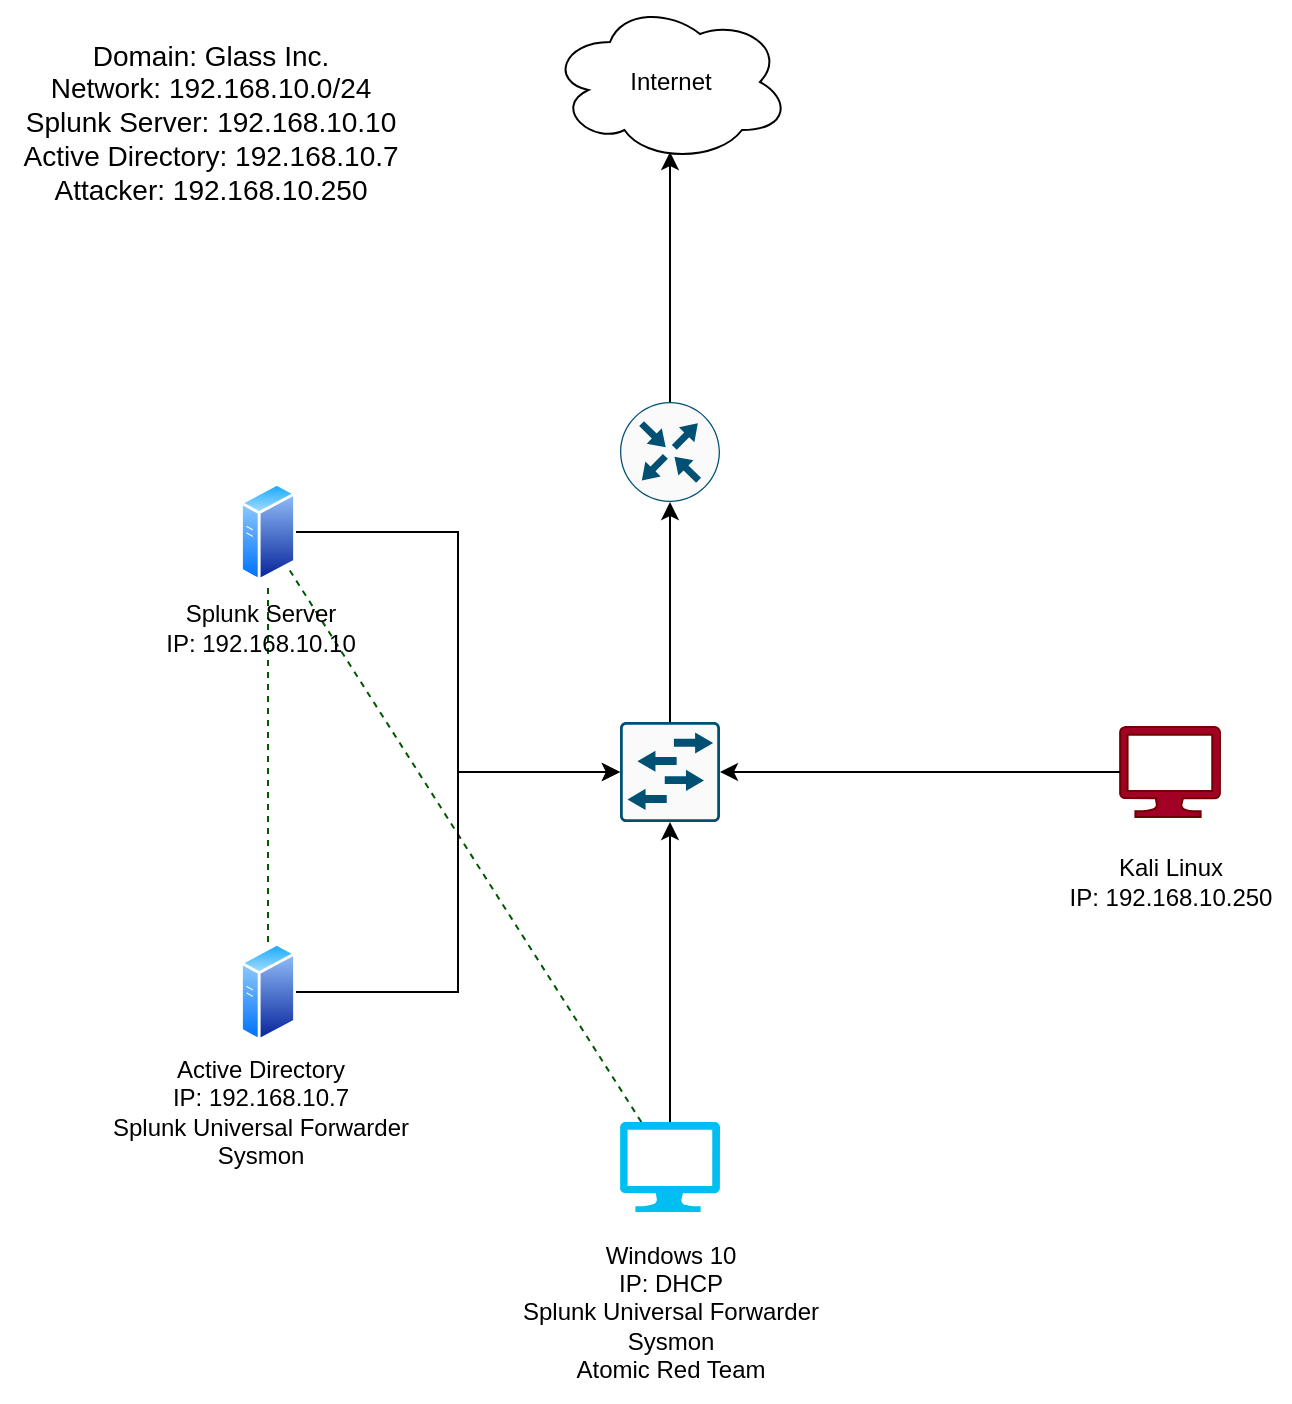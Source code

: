 <mxfile version="26.2.12">
  <diagram name="Page-1" id="2rqJT89GgaVDDj_2O1b9">
    <mxGraphModel dx="2068" dy="1103" grid="1" gridSize="10" guides="1" tooltips="1" connect="1" arrows="1" fold="1" page="1" pageScale="1" pageWidth="850" pageHeight="1100" math="0" shadow="0">
      <root>
        <mxCell id="0" />
        <mxCell id="1" parent="0" />
        <mxCell id="wAPK2hC78kggJUBOEGrP-1" value="" style="image;aspect=fixed;perimeter=ellipsePerimeter;html=1;align=center;shadow=0;dashed=0;spacingTop=3;image=img/lib/active_directory/generic_server.svg;" vertex="1" parent="1">
          <mxGeometry x="210" y="320" width="28.0" height="50" as="geometry" />
        </mxCell>
        <mxCell id="wAPK2hC78kggJUBOEGrP-26" style="rounded=0;orthogonalLoop=1;jettySize=auto;html=1;dashed=1;fillColor=#008a00;strokeColor=#005700;endArrow=none;startFill=0;" edge="1" parent="1" source="wAPK2hC78kggJUBOEGrP-2" target="wAPK2hC78kggJUBOEGrP-1">
          <mxGeometry relative="1" as="geometry" />
        </mxCell>
        <mxCell id="wAPK2hC78kggJUBOEGrP-2" value="" style="image;aspect=fixed;perimeter=ellipsePerimeter;html=1;align=center;shadow=0;dashed=0;spacingTop=3;image=img/lib/active_directory/generic_server.svg;" vertex="1" parent="1">
          <mxGeometry x="210" y="550" width="28.0" height="50" as="geometry" />
        </mxCell>
        <mxCell id="wAPK2hC78kggJUBOEGrP-25" style="rounded=0;orthogonalLoop=1;jettySize=auto;html=1;entryX=1;entryY=1;entryDx=0;entryDy=0;dashed=1;fillColor=#008a00;strokeColor=#005700;endArrow=none;startFill=0;" edge="1" parent="1" source="wAPK2hC78kggJUBOEGrP-3" target="wAPK2hC78kggJUBOEGrP-1">
          <mxGeometry relative="1" as="geometry" />
        </mxCell>
        <mxCell id="wAPK2hC78kggJUBOEGrP-3" value="" style="verticalLabelPosition=bottom;html=1;verticalAlign=top;align=center;strokeColor=none;fillColor=#00BEF2;shape=mxgraph.azure.computer;pointerEvents=1;" vertex="1" parent="1">
          <mxGeometry x="400" y="640" width="50" height="45" as="geometry" />
        </mxCell>
        <mxCell id="wAPK2hC78kggJUBOEGrP-4" value="" style="verticalLabelPosition=bottom;html=1;verticalAlign=top;align=center;strokeColor=#6F0000;fillColor=light-dark(#A20025,#FF3333);shape=mxgraph.azure.computer;pointerEvents=1;fontColor=#ffffff;" vertex="1" parent="1">
          <mxGeometry x="650" y="442.5" width="50" height="45" as="geometry" />
        </mxCell>
        <mxCell id="wAPK2hC78kggJUBOEGrP-10" value="" style="edgeStyle=orthogonalEdgeStyle;rounded=0;orthogonalLoop=1;jettySize=auto;html=1;" edge="1" parent="1" source="wAPK2hC78kggJUBOEGrP-5" target="wAPK2hC78kggJUBOEGrP-6">
          <mxGeometry relative="1" as="geometry" />
        </mxCell>
        <mxCell id="wAPK2hC78kggJUBOEGrP-5" value="" style="sketch=0;points=[[0.015,0.015,0],[0.985,0.015,0],[0.985,0.985,0],[0.015,0.985,0],[0.25,0,0],[0.5,0,0],[0.75,0,0],[1,0.25,0],[1,0.5,0],[1,0.75,0],[0.75,1,0],[0.5,1,0],[0.25,1,0],[0,0.75,0],[0,0.5,0],[0,0.25,0]];verticalLabelPosition=bottom;html=1;verticalAlign=top;aspect=fixed;align=center;pointerEvents=1;shape=mxgraph.cisco19.rect;prIcon=l2_switch;fillColor=#FAFAFA;strokeColor=#005073;" vertex="1" parent="1">
          <mxGeometry x="400" y="440" width="50" height="50" as="geometry" />
        </mxCell>
        <mxCell id="wAPK2hC78kggJUBOEGrP-6" value="" style="sketch=0;points=[[0.5,0,0],[1,0.5,0],[0.5,1,0],[0,0.5,0],[0.145,0.145,0],[0.856,0.145,0],[0.855,0.856,0],[0.145,0.855,0]];verticalLabelPosition=bottom;html=1;verticalAlign=top;aspect=fixed;align=center;pointerEvents=1;shape=mxgraph.cisco19.rect;prIcon=router;fillColor=#FAFAFA;strokeColor=#005073;" vertex="1" parent="1">
          <mxGeometry x="400" y="280" width="50" height="50" as="geometry" />
        </mxCell>
        <mxCell id="wAPK2hC78kggJUBOEGrP-7" value="" style="ellipse;shape=cloud;whiteSpace=wrap;html=1;" vertex="1" parent="1">
          <mxGeometry x="365" y="80" width="120" height="80" as="geometry" />
        </mxCell>
        <mxCell id="wAPK2hC78kggJUBOEGrP-9" style="edgeStyle=orthogonalEdgeStyle;rounded=0;orthogonalLoop=1;jettySize=auto;html=1;entryX=0.5;entryY=0.938;entryDx=0;entryDy=0;entryPerimeter=0;" edge="1" parent="1" source="wAPK2hC78kggJUBOEGrP-6" target="wAPK2hC78kggJUBOEGrP-7">
          <mxGeometry relative="1" as="geometry" />
        </mxCell>
        <mxCell id="wAPK2hC78kggJUBOEGrP-11" style="edgeStyle=orthogonalEdgeStyle;rounded=0;orthogonalLoop=1;jettySize=auto;html=1;entryX=1;entryY=0.5;entryDx=0;entryDy=0;entryPerimeter=0;" edge="1" parent="1" source="wAPK2hC78kggJUBOEGrP-4" target="wAPK2hC78kggJUBOEGrP-5">
          <mxGeometry relative="1" as="geometry" />
        </mxCell>
        <mxCell id="wAPK2hC78kggJUBOEGrP-12" style="edgeStyle=orthogonalEdgeStyle;rounded=0;orthogonalLoop=1;jettySize=auto;html=1;entryX=0.5;entryY=1;entryDx=0;entryDy=0;entryPerimeter=0;" edge="1" parent="1" source="wAPK2hC78kggJUBOEGrP-3" target="wAPK2hC78kggJUBOEGrP-5">
          <mxGeometry relative="1" as="geometry" />
        </mxCell>
        <mxCell id="wAPK2hC78kggJUBOEGrP-17" style="edgeStyle=orthogonalEdgeStyle;rounded=0;orthogonalLoop=1;jettySize=auto;html=1;entryX=0;entryY=0.5;entryDx=0;entryDy=0;entryPerimeter=0;" edge="1" parent="1" source="wAPK2hC78kggJUBOEGrP-2" target="wAPK2hC78kggJUBOEGrP-5">
          <mxGeometry relative="1" as="geometry" />
        </mxCell>
        <mxCell id="wAPK2hC78kggJUBOEGrP-18" style="edgeStyle=orthogonalEdgeStyle;rounded=0;orthogonalLoop=1;jettySize=auto;html=1;entryX=0;entryY=0.5;entryDx=0;entryDy=0;entryPerimeter=0;" edge="1" parent="1" source="wAPK2hC78kggJUBOEGrP-1" target="wAPK2hC78kggJUBOEGrP-5">
          <mxGeometry relative="1" as="geometry" />
        </mxCell>
        <mxCell id="wAPK2hC78kggJUBOEGrP-19" value="&lt;font style=&quot;font-size: 14px;&quot;&gt;Domain: Glass Inc.&lt;/font&gt;&lt;div&gt;&lt;font style=&quot;font-size: 14px;&quot;&gt;Network: 192.168.10.0/24&lt;/font&gt;&lt;/div&gt;&lt;div&gt;&lt;font style=&quot;font-size: 14px;&quot;&gt;Splunk Server: 192.168.10.10&lt;/font&gt;&lt;/div&gt;&lt;div&gt;&lt;font style=&quot;font-size: 14px;&quot;&gt;Active Directory: 192.168.10.7&lt;/font&gt;&lt;/div&gt;&lt;div&gt;&lt;font style=&quot;font-size: 14px;&quot;&gt;Attacker: 192.168.10.250&lt;/font&gt;&lt;/div&gt;" style="text;html=1;align=center;verticalAlign=middle;resizable=0;points=[];autosize=1;strokeColor=none;fillColor=none;" vertex="1" parent="1">
          <mxGeometry x="90" y="90" width="210" height="100" as="geometry" />
        </mxCell>
        <mxCell id="wAPK2hC78kggJUBOEGrP-20" value="Internet" style="text;html=1;align=center;verticalAlign=middle;resizable=0;points=[];autosize=1;strokeColor=none;fillColor=none;" vertex="1" parent="1">
          <mxGeometry x="395" y="105" width="60" height="30" as="geometry" />
        </mxCell>
        <mxCell id="wAPK2hC78kggJUBOEGrP-21" value="Splunk Server&lt;div&gt;IP: 192.168.10.10&lt;/div&gt;" style="text;html=1;align=center;verticalAlign=middle;resizable=0;points=[];autosize=1;strokeColor=none;fillColor=none;" vertex="1" parent="1">
          <mxGeometry x="160" y="373" width="120" height="40" as="geometry" />
        </mxCell>
        <mxCell id="wAPK2hC78kggJUBOEGrP-22" value="Active Directory&lt;div&gt;IP: 192.168.10.7&lt;/div&gt;&lt;div&gt;Splunk Universal Forwarder&lt;/div&gt;&lt;div&gt;Sysmon&lt;/div&gt;" style="text;html=1;align=center;verticalAlign=middle;resizable=0;points=[];autosize=1;strokeColor=none;fillColor=none;" vertex="1" parent="1">
          <mxGeometry x="135" y="600" width="170" height="70" as="geometry" />
        </mxCell>
        <mxCell id="wAPK2hC78kggJUBOEGrP-23" value="Windows 10&lt;div&gt;IP: DHCP&lt;/div&gt;&lt;div&gt;Splunk Universal Forwarder&lt;/div&gt;&lt;div&gt;Sysmon&lt;/div&gt;&lt;div&gt;Atomic Red Team&lt;/div&gt;" style="text;html=1;align=center;verticalAlign=middle;resizable=0;points=[];autosize=1;strokeColor=none;fillColor=none;" vertex="1" parent="1">
          <mxGeometry x="340" y="690" width="170" height="90" as="geometry" />
        </mxCell>
        <mxCell id="wAPK2hC78kggJUBOEGrP-24" value="Kali Linux&lt;div&gt;IP: 192.168.10.250&lt;/div&gt;" style="text;html=1;align=center;verticalAlign=middle;resizable=0;points=[];autosize=1;strokeColor=none;fillColor=none;" vertex="1" parent="1">
          <mxGeometry x="615" y="500" width="120" height="40" as="geometry" />
        </mxCell>
      </root>
    </mxGraphModel>
  </diagram>
</mxfile>
